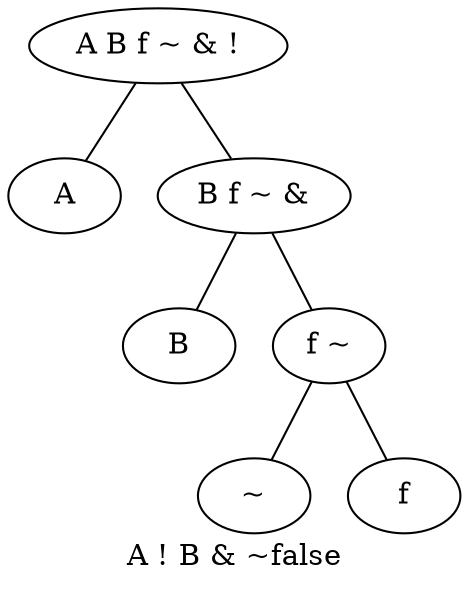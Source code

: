 graph ""
	{
	label="A ! B & ~false"
	n001 [label="A B f ~ & !"] ;
	n002 [label="A"] ;
	n003 [label="B f ~ &"] ;
	n004 [label="B"] ;
	n005 [label="f ~"] ;
	n006 [label="~"] ;
	n007 [label="f"] ;
	n001 -- n002;
	n001 -- n003;
	n003 -- n004;
	n003 -- n005;
	n005 -- n006;
	n005 -- n007;
	}
